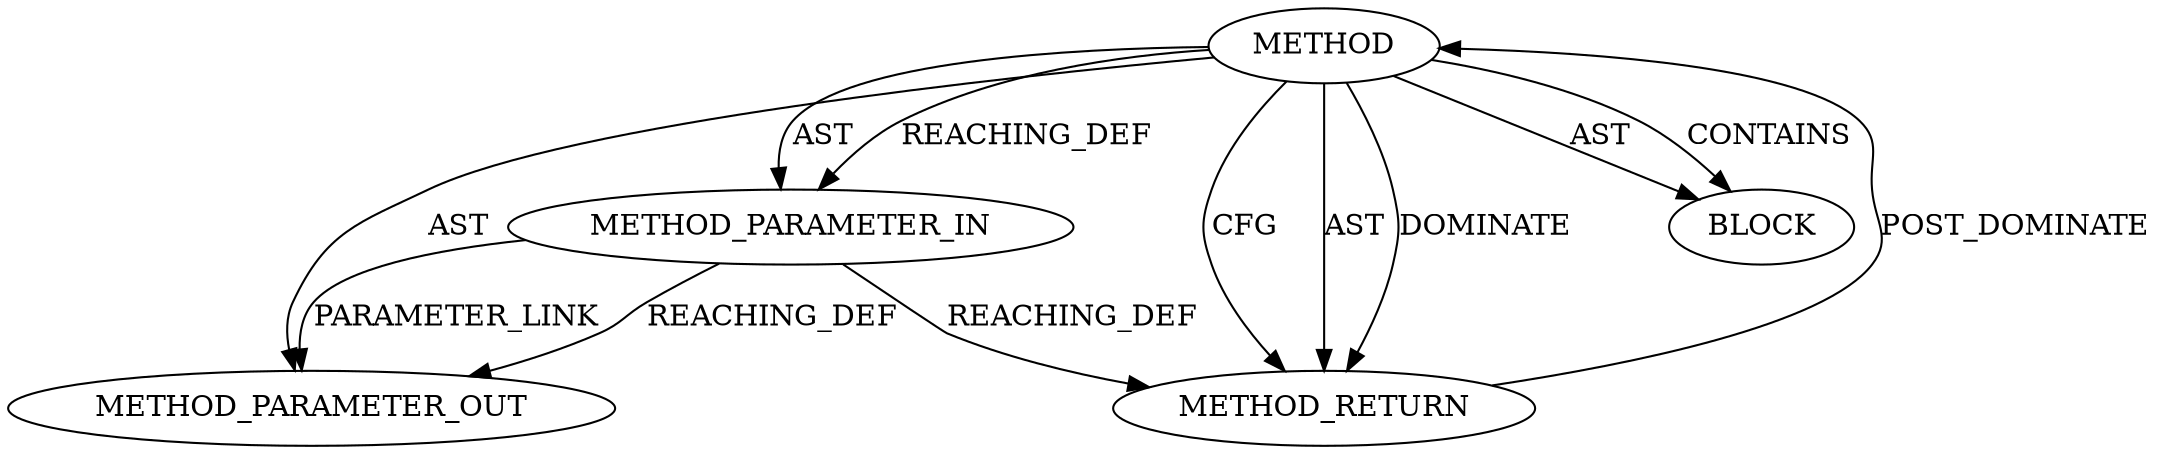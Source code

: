digraph {
  25384 [label=METHOD AST_PARENT_TYPE="NAMESPACE_BLOCK" AST_PARENT_FULL_NAME="<global>" ORDER=0 CODE="<empty>" FULL_NAME="BIO_free" IS_EXTERNAL=true FILENAME="<empty>" SIGNATURE="" NAME="BIO_free"]
  27166 [label=METHOD_PARAMETER_OUT ORDER=1 CODE="p1" IS_VARIADIC=false TYPE_FULL_NAME="ANY" EVALUATION_STRATEGY="BY_VALUE" INDEX=1 NAME="p1"]
  25385 [label=METHOD_PARAMETER_IN ORDER=1 CODE="p1" IS_VARIADIC=false TYPE_FULL_NAME="ANY" EVALUATION_STRATEGY="BY_VALUE" INDEX=1 NAME="p1"]
  25387 [label=METHOD_RETURN ORDER=2 CODE="RET" TYPE_FULL_NAME="ANY" EVALUATION_STRATEGY="BY_VALUE"]
  25386 [label=BLOCK ORDER=1 ARGUMENT_INDEX=1 CODE="<empty>" TYPE_FULL_NAME="ANY"]
  25385 -> 25387 [label=REACHING_DEF VARIABLE="p1"]
  25384 -> 25387 [label=CFG ]
  25384 -> 25385 [label=AST ]
  25385 -> 27166 [label=PARAMETER_LINK ]
  25384 -> 25386 [label=AST ]
  25385 -> 27166 [label=REACHING_DEF VARIABLE="p1"]
  25384 -> 25386 [label=CONTAINS ]
  25387 -> 25384 [label=POST_DOMINATE ]
  25384 -> 25387 [label=AST ]
  25384 -> 25385 [label=REACHING_DEF VARIABLE=""]
  25384 -> 25387 [label=DOMINATE ]
  25384 -> 27166 [label=AST ]
}
